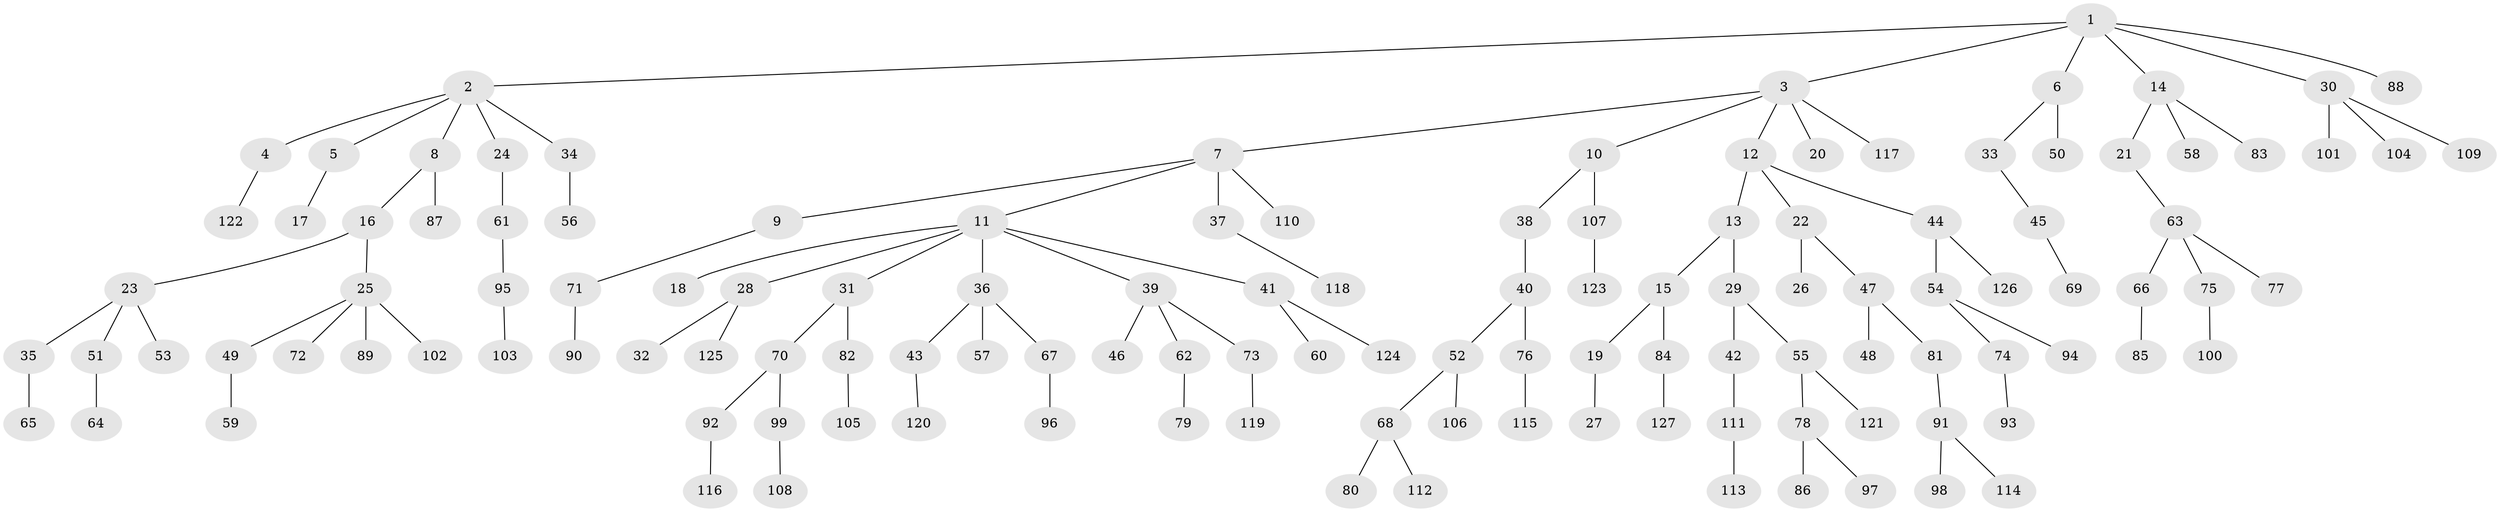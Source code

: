 // Generated by graph-tools (version 1.1) at 2025/11/02/27/25 16:11:27]
// undirected, 127 vertices, 126 edges
graph export_dot {
graph [start="1"]
  node [color=gray90,style=filled];
  1;
  2;
  3;
  4;
  5;
  6;
  7;
  8;
  9;
  10;
  11;
  12;
  13;
  14;
  15;
  16;
  17;
  18;
  19;
  20;
  21;
  22;
  23;
  24;
  25;
  26;
  27;
  28;
  29;
  30;
  31;
  32;
  33;
  34;
  35;
  36;
  37;
  38;
  39;
  40;
  41;
  42;
  43;
  44;
  45;
  46;
  47;
  48;
  49;
  50;
  51;
  52;
  53;
  54;
  55;
  56;
  57;
  58;
  59;
  60;
  61;
  62;
  63;
  64;
  65;
  66;
  67;
  68;
  69;
  70;
  71;
  72;
  73;
  74;
  75;
  76;
  77;
  78;
  79;
  80;
  81;
  82;
  83;
  84;
  85;
  86;
  87;
  88;
  89;
  90;
  91;
  92;
  93;
  94;
  95;
  96;
  97;
  98;
  99;
  100;
  101;
  102;
  103;
  104;
  105;
  106;
  107;
  108;
  109;
  110;
  111;
  112;
  113;
  114;
  115;
  116;
  117;
  118;
  119;
  120;
  121;
  122;
  123;
  124;
  125;
  126;
  127;
  1 -- 2;
  1 -- 3;
  1 -- 6;
  1 -- 14;
  1 -- 30;
  1 -- 88;
  2 -- 4;
  2 -- 5;
  2 -- 8;
  2 -- 24;
  2 -- 34;
  3 -- 7;
  3 -- 10;
  3 -- 12;
  3 -- 20;
  3 -- 117;
  4 -- 122;
  5 -- 17;
  6 -- 33;
  6 -- 50;
  7 -- 9;
  7 -- 11;
  7 -- 37;
  7 -- 110;
  8 -- 16;
  8 -- 87;
  9 -- 71;
  10 -- 38;
  10 -- 107;
  11 -- 18;
  11 -- 28;
  11 -- 31;
  11 -- 36;
  11 -- 39;
  11 -- 41;
  12 -- 13;
  12 -- 22;
  12 -- 44;
  13 -- 15;
  13 -- 29;
  14 -- 21;
  14 -- 58;
  14 -- 83;
  15 -- 19;
  15 -- 84;
  16 -- 23;
  16 -- 25;
  19 -- 27;
  21 -- 63;
  22 -- 26;
  22 -- 47;
  23 -- 35;
  23 -- 51;
  23 -- 53;
  24 -- 61;
  25 -- 49;
  25 -- 72;
  25 -- 89;
  25 -- 102;
  28 -- 32;
  28 -- 125;
  29 -- 42;
  29 -- 55;
  30 -- 101;
  30 -- 104;
  30 -- 109;
  31 -- 70;
  31 -- 82;
  33 -- 45;
  34 -- 56;
  35 -- 65;
  36 -- 43;
  36 -- 57;
  36 -- 67;
  37 -- 118;
  38 -- 40;
  39 -- 46;
  39 -- 62;
  39 -- 73;
  40 -- 52;
  40 -- 76;
  41 -- 60;
  41 -- 124;
  42 -- 111;
  43 -- 120;
  44 -- 54;
  44 -- 126;
  45 -- 69;
  47 -- 48;
  47 -- 81;
  49 -- 59;
  51 -- 64;
  52 -- 68;
  52 -- 106;
  54 -- 74;
  54 -- 94;
  55 -- 78;
  55 -- 121;
  61 -- 95;
  62 -- 79;
  63 -- 66;
  63 -- 75;
  63 -- 77;
  66 -- 85;
  67 -- 96;
  68 -- 80;
  68 -- 112;
  70 -- 92;
  70 -- 99;
  71 -- 90;
  73 -- 119;
  74 -- 93;
  75 -- 100;
  76 -- 115;
  78 -- 86;
  78 -- 97;
  81 -- 91;
  82 -- 105;
  84 -- 127;
  91 -- 98;
  91 -- 114;
  92 -- 116;
  95 -- 103;
  99 -- 108;
  107 -- 123;
  111 -- 113;
}
